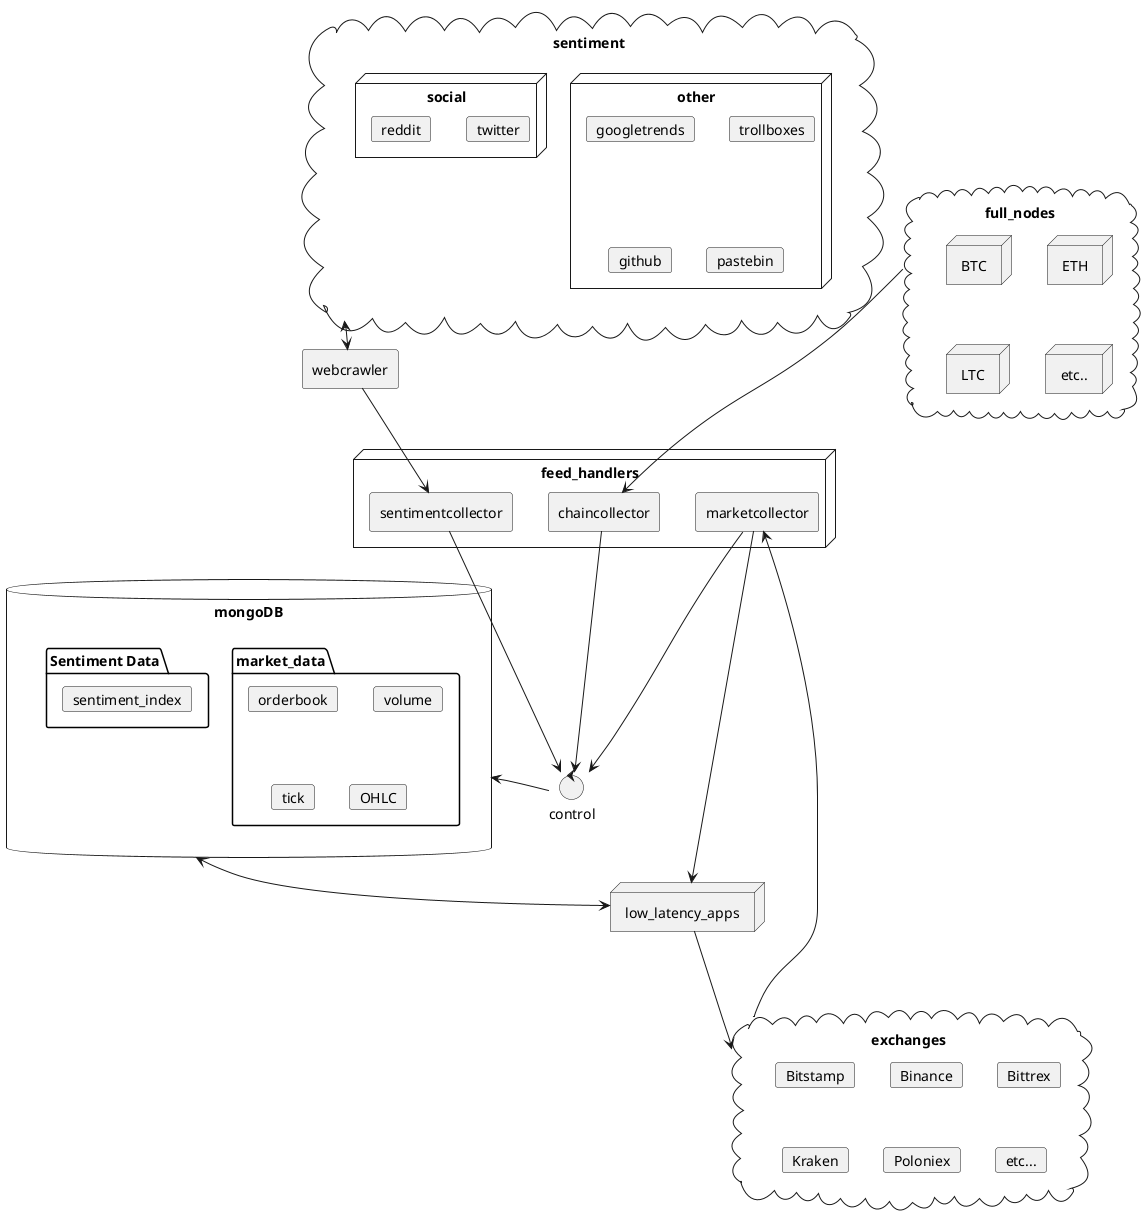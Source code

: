 @startuml

node feed_handlers {
    agent sentimentcollector
    agent marketcollector
    agent chaincollector
}

database mongoDB {
  folder market_data {
    card orderbook
    card volume
    card tick
    card OHLC
  }
  folder "Sentiment Data" {
    card sentiment_index
  }
}

cloud sentiment {
    node other {
        card googletrends
        card trollboxes
        card github
        card pastebin
    }
    node social {
        card twitter
        card reddit
    }
}

cloud "exchanges" {
  card Bitstamp
  card Binance
  card Bittrex
  card Kraken
  card Poloniex
  card etc...
}

cloud full_nodes {
    node BTC
    node ETH
    node LTC
    node etc..
}

'node higher_latency_apps
'higher_latency_apps --> exchanges
'mongoDB ---> higher_latency_apps


node low_latency_apps
marketcollector ----> low_latency_apps
low_latency_apps ---> exchanges
mongoDB <---> low_latency_apps

agent webcrawler
sentiment <---> webcrawler
webcrawler --> sentimentcollector

control control
control ---> mongoDB
chaincollector ---> control
sentimentcollector ---> control
marketcollector ---> control


full_nodes ---> chaincollector


exchanges -> marketcollector


@enduml